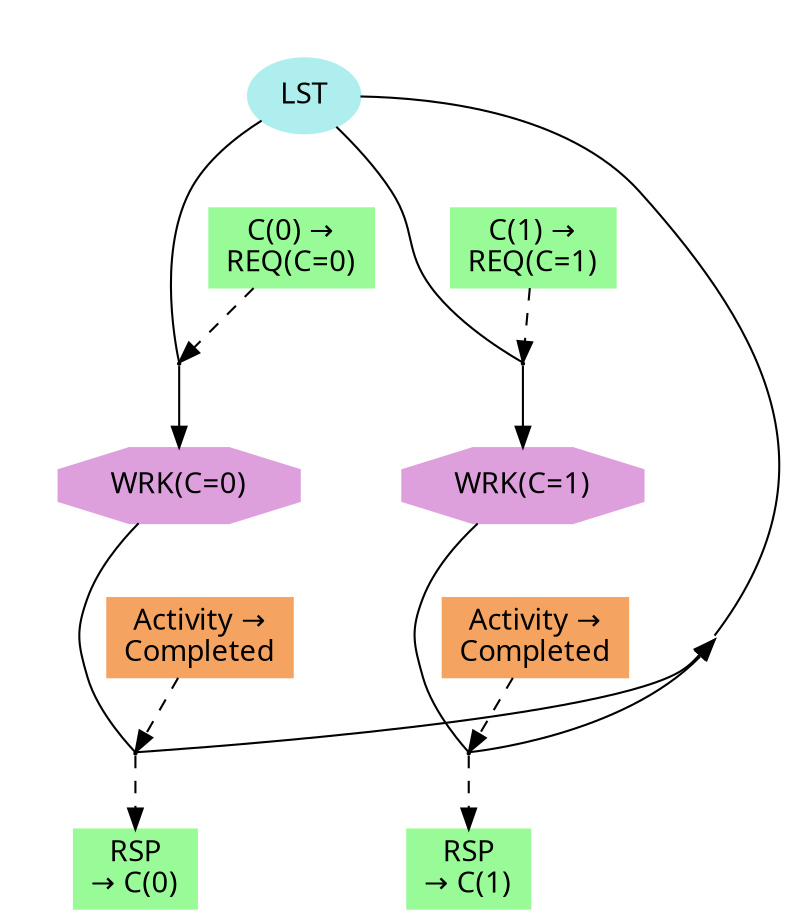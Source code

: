 digraph {
color=white;
concentrate=true;
graph [ fontname="sans-serif" ];
node [ fontname="sans-serif" ];
edge [ fontname="sans-serif" ];
subgraph cluster_0_false {
A_0_false [ label="LST", shape=ellipse, style=filled, color=PaleTurquoise ];
subgraph cluster_0 {
T_0_18446744073709551615 [ shape=point, height=0.015, width=0.015 ];
D_0_18446744073709551615_1 [ label="C(0) &#8594;\nREQ(C=0)", shape=box, style=filled, color=PaleGreen ];
A_0_false -> D_0_18446744073709551615_1 [ style=invis ];
}
subgraph cluster_1 {
T_1_18446744073709551615 [ shape=point, height=0.015, width=0.015 ];
D_1_18446744073709551615_3 [ label="C(1) &#8594;\nREQ(C=1)", shape=box, style=filled, color=PaleGreen ];
A_0_false -> D_1_18446744073709551615_3 [ style=invis ];
}
}
subgraph cluster_1_true {
A_1_true [ label="WRK(C=0)", shape=octagon, style=filled, color=Plum ];
subgraph cluster_2 {
T_2_18446744073709551615 [ shape=point, height=0.015, width=0.015 ];
D_2_18446744073709551615_4 [ label="Activity &#8594;\nCompleted", shape=box, style=filled, color=SandyBrown ];
A_1_true -> D_2_18446744073709551615_4 [ style=invis ];
}
}
subgraph cluster_2_true {
A_2_true [ label="WRK(C=1)", shape=octagon, style=filled, color=Plum ];
subgraph cluster_3 {
T_3_18446744073709551615 [ shape=point, height=0.015, width=0.015 ];
D_3_18446744073709551615_4 [ label="Activity &#8594;\nCompleted", shape=box, style=filled, color=SandyBrown ];
A_2_true -> D_3_18446744073709551615_4 [ style=invis ];
}
}
A_0_false -> T_0_18446744073709551615 [ arrowhead=none, direction=forward ];
T_0_18446744073709551615 -> A_1_true [ constraint=true ];
D_0_18446744073709551615_1 -> T_0_18446744073709551615 [ style=dashed ];
A_0_false -> T_1_18446744073709551615 [ arrowhead=none, direction=forward ];
T_1_18446744073709551615 -> A_2_true [ constraint=true ];
D_1_18446744073709551615_3 -> T_1_18446744073709551615 [ style=dashed ];
A_1_true -> T_2_18446744073709551615 [ arrowhead=none, direction=forward ];
T_2_18446744073709551615 -> A_0_false [ constraint=false ];
D_2_18446744073709551615_4 -> T_2_18446744073709551615 [ style=dashed ];
S_2_18446744073709551615_5 [ label="RSP\n&#8594; C(0)", shape=box, style=filled, color=PaleGreen ];
T_2_18446744073709551615 -> S_2_18446744073709551615_5 [ style=dashed ];
A_2_true -> T_3_18446744073709551615 [ arrowhead=none, direction=forward ];
T_3_18446744073709551615 -> A_0_false [ constraint=false ];
D_3_18446744073709551615_4 -> T_3_18446744073709551615 [ style=dashed ];
S_3_18446744073709551615_6 [ label="RSP\n&#8594; C(1)", shape=box, style=filled, color=PaleGreen ];
T_3_18446744073709551615 -> S_3_18446744073709551615_6 [ style=dashed ];
}
